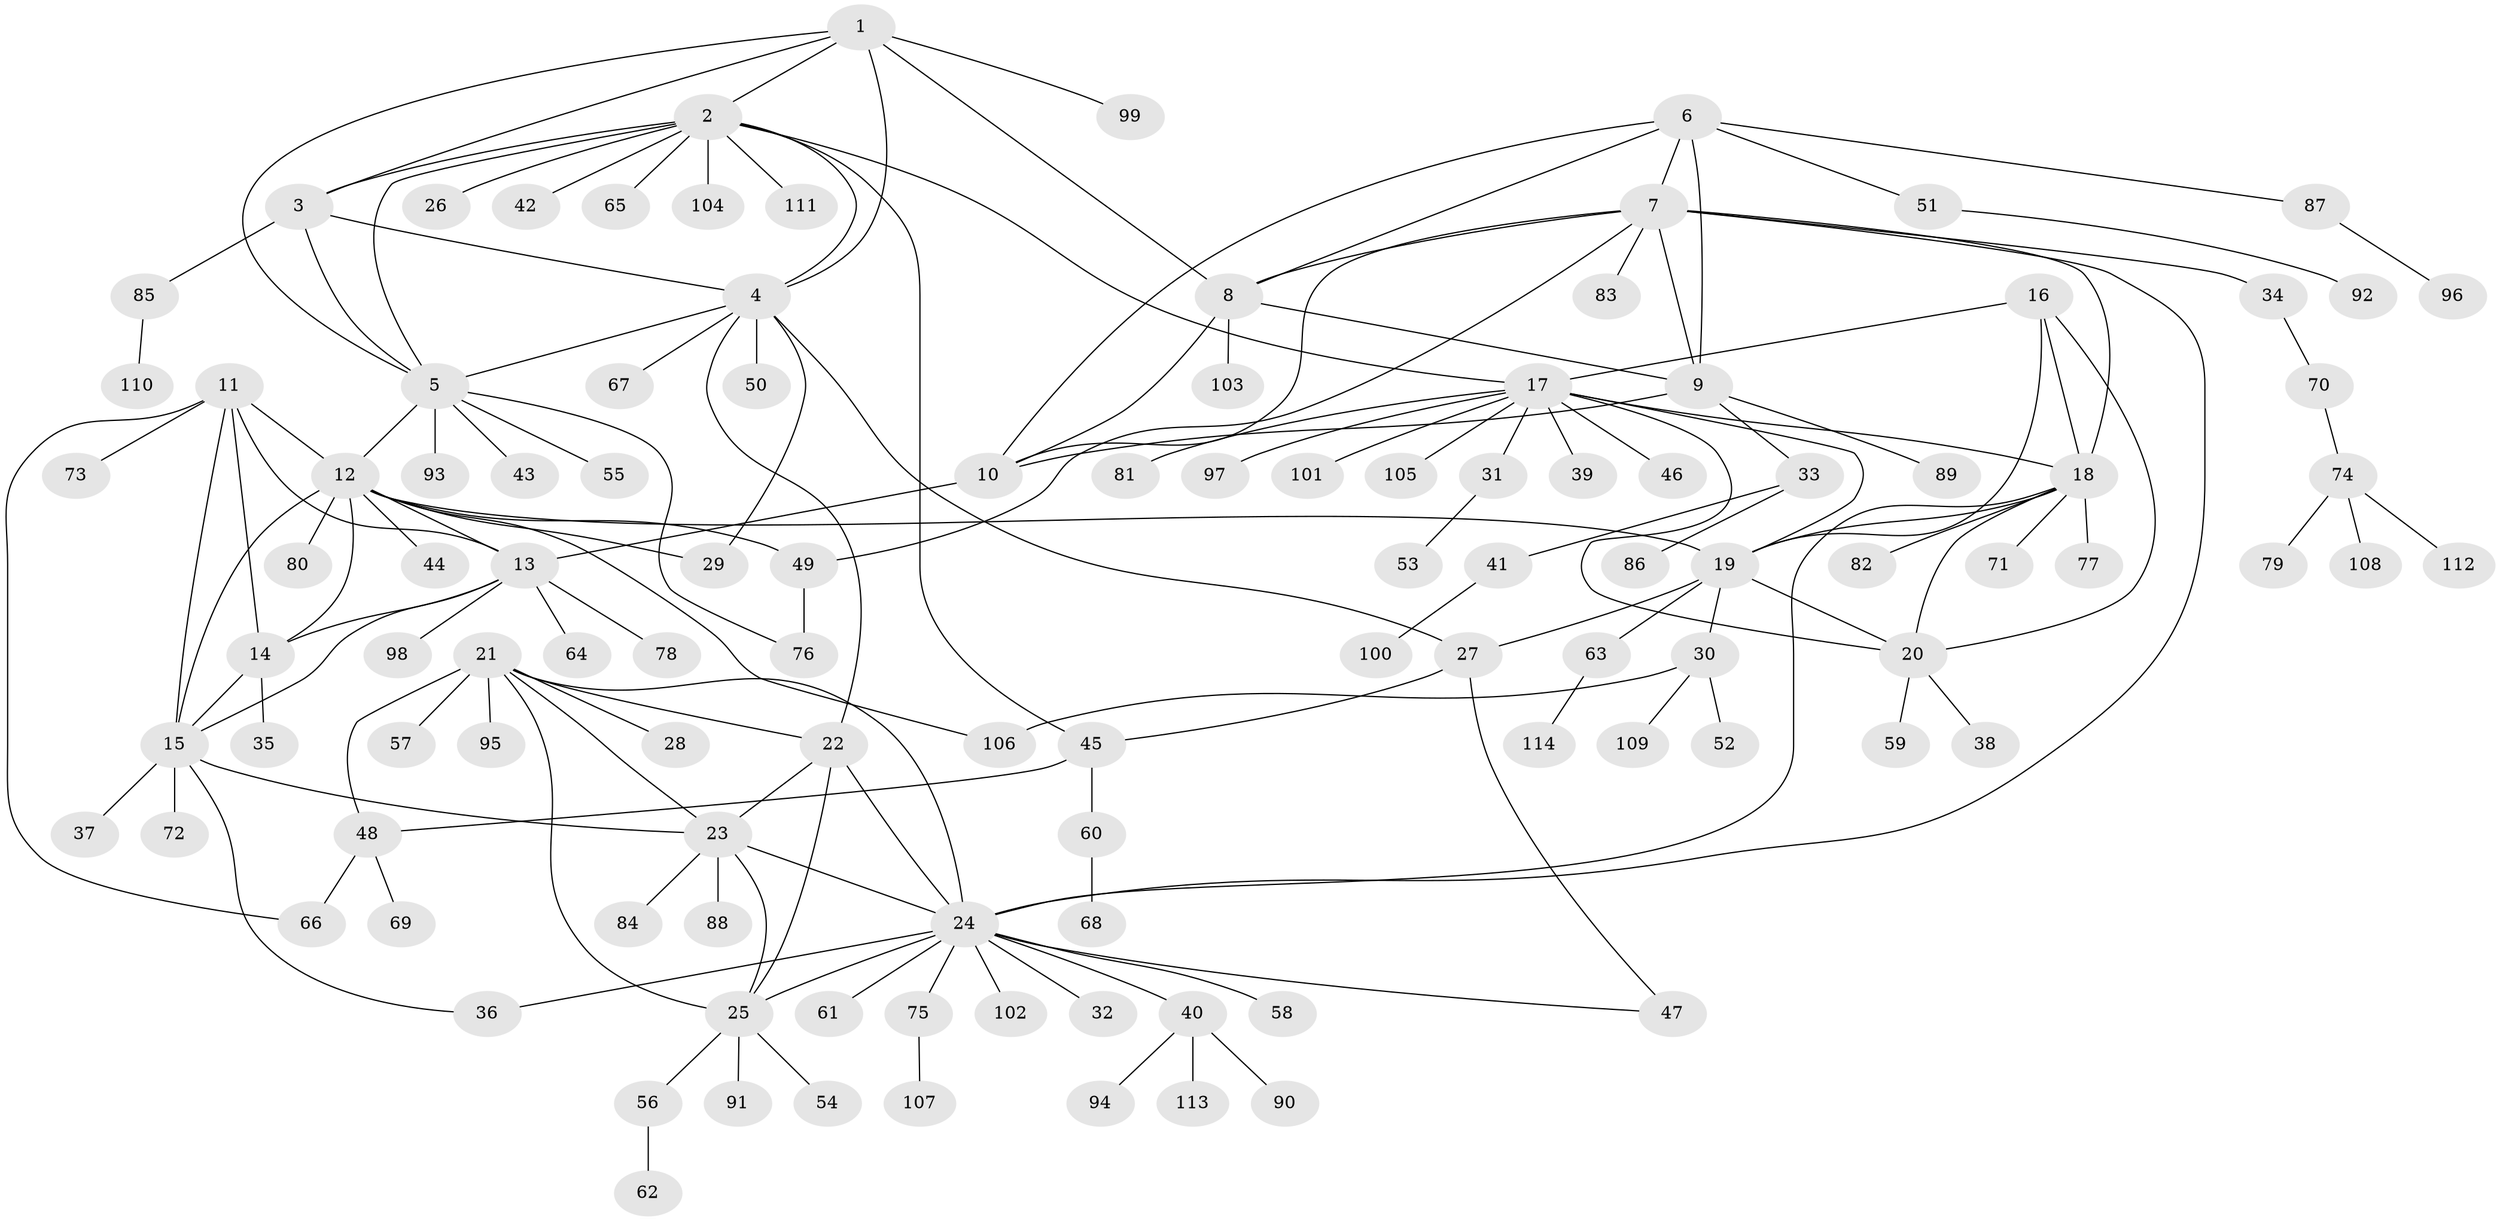 // coarse degree distribution, {9: 0.022988505747126436, 10: 0.022988505747126436, 5: 0.04597701149425287, 8: 0.034482758620689655, 6: 0.034482758620689655, 4: 0.04597701149425287, 14: 0.011494252873563218, 12: 0.011494252873563218, 11: 0.011494252873563218, 7: 0.011494252873563218, 13: 0.011494252873563218, 1: 0.6091954022988506, 3: 0.04597701149425287, 2: 0.08045977011494253}
// Generated by graph-tools (version 1.1) at 2025/24/03/03/25 07:24:11]
// undirected, 114 vertices, 159 edges
graph export_dot {
graph [start="1"]
  node [color=gray90,style=filled];
  1;
  2;
  3;
  4;
  5;
  6;
  7;
  8;
  9;
  10;
  11;
  12;
  13;
  14;
  15;
  16;
  17;
  18;
  19;
  20;
  21;
  22;
  23;
  24;
  25;
  26;
  27;
  28;
  29;
  30;
  31;
  32;
  33;
  34;
  35;
  36;
  37;
  38;
  39;
  40;
  41;
  42;
  43;
  44;
  45;
  46;
  47;
  48;
  49;
  50;
  51;
  52;
  53;
  54;
  55;
  56;
  57;
  58;
  59;
  60;
  61;
  62;
  63;
  64;
  65;
  66;
  67;
  68;
  69;
  70;
  71;
  72;
  73;
  74;
  75;
  76;
  77;
  78;
  79;
  80;
  81;
  82;
  83;
  84;
  85;
  86;
  87;
  88;
  89;
  90;
  91;
  92;
  93;
  94;
  95;
  96;
  97;
  98;
  99;
  100;
  101;
  102;
  103;
  104;
  105;
  106;
  107;
  108;
  109;
  110;
  111;
  112;
  113;
  114;
  1 -- 2;
  1 -- 3;
  1 -- 4;
  1 -- 5;
  1 -- 8;
  1 -- 99;
  2 -- 3;
  2 -- 4;
  2 -- 5;
  2 -- 17;
  2 -- 26;
  2 -- 42;
  2 -- 45;
  2 -- 65;
  2 -- 104;
  2 -- 111;
  3 -- 4;
  3 -- 5;
  3 -- 85;
  4 -- 5;
  4 -- 22;
  4 -- 27;
  4 -- 29;
  4 -- 50;
  4 -- 67;
  5 -- 12;
  5 -- 43;
  5 -- 55;
  5 -- 76;
  5 -- 93;
  6 -- 7;
  6 -- 8;
  6 -- 9;
  6 -- 10;
  6 -- 51;
  6 -- 87;
  7 -- 8;
  7 -- 9;
  7 -- 10;
  7 -- 18;
  7 -- 24;
  7 -- 34;
  7 -- 49;
  7 -- 83;
  8 -- 9;
  8 -- 10;
  8 -- 103;
  9 -- 10;
  9 -- 33;
  9 -- 89;
  10 -- 13;
  11 -- 12;
  11 -- 13;
  11 -- 14;
  11 -- 15;
  11 -- 66;
  11 -- 73;
  12 -- 13;
  12 -- 14;
  12 -- 15;
  12 -- 19;
  12 -- 29;
  12 -- 44;
  12 -- 49;
  12 -- 80;
  12 -- 106;
  13 -- 14;
  13 -- 15;
  13 -- 64;
  13 -- 78;
  13 -- 98;
  14 -- 15;
  14 -- 35;
  15 -- 23;
  15 -- 36;
  15 -- 37;
  15 -- 72;
  16 -- 17;
  16 -- 18;
  16 -- 19;
  16 -- 20;
  17 -- 18;
  17 -- 19;
  17 -- 20;
  17 -- 31;
  17 -- 39;
  17 -- 46;
  17 -- 81;
  17 -- 97;
  17 -- 101;
  17 -- 105;
  18 -- 19;
  18 -- 20;
  18 -- 24;
  18 -- 71;
  18 -- 77;
  18 -- 82;
  19 -- 20;
  19 -- 27;
  19 -- 30;
  19 -- 63;
  20 -- 38;
  20 -- 59;
  21 -- 22;
  21 -- 23;
  21 -- 24;
  21 -- 25;
  21 -- 28;
  21 -- 48;
  21 -- 57;
  21 -- 95;
  22 -- 23;
  22 -- 24;
  22 -- 25;
  23 -- 24;
  23 -- 25;
  23 -- 84;
  23 -- 88;
  24 -- 25;
  24 -- 32;
  24 -- 36;
  24 -- 40;
  24 -- 47;
  24 -- 58;
  24 -- 61;
  24 -- 75;
  24 -- 102;
  25 -- 54;
  25 -- 56;
  25 -- 91;
  27 -- 45;
  27 -- 47;
  30 -- 52;
  30 -- 106;
  30 -- 109;
  31 -- 53;
  33 -- 41;
  33 -- 86;
  34 -- 70;
  40 -- 90;
  40 -- 94;
  40 -- 113;
  41 -- 100;
  45 -- 48;
  45 -- 60;
  48 -- 66;
  48 -- 69;
  49 -- 76;
  51 -- 92;
  56 -- 62;
  60 -- 68;
  63 -- 114;
  70 -- 74;
  74 -- 79;
  74 -- 108;
  74 -- 112;
  75 -- 107;
  85 -- 110;
  87 -- 96;
}
